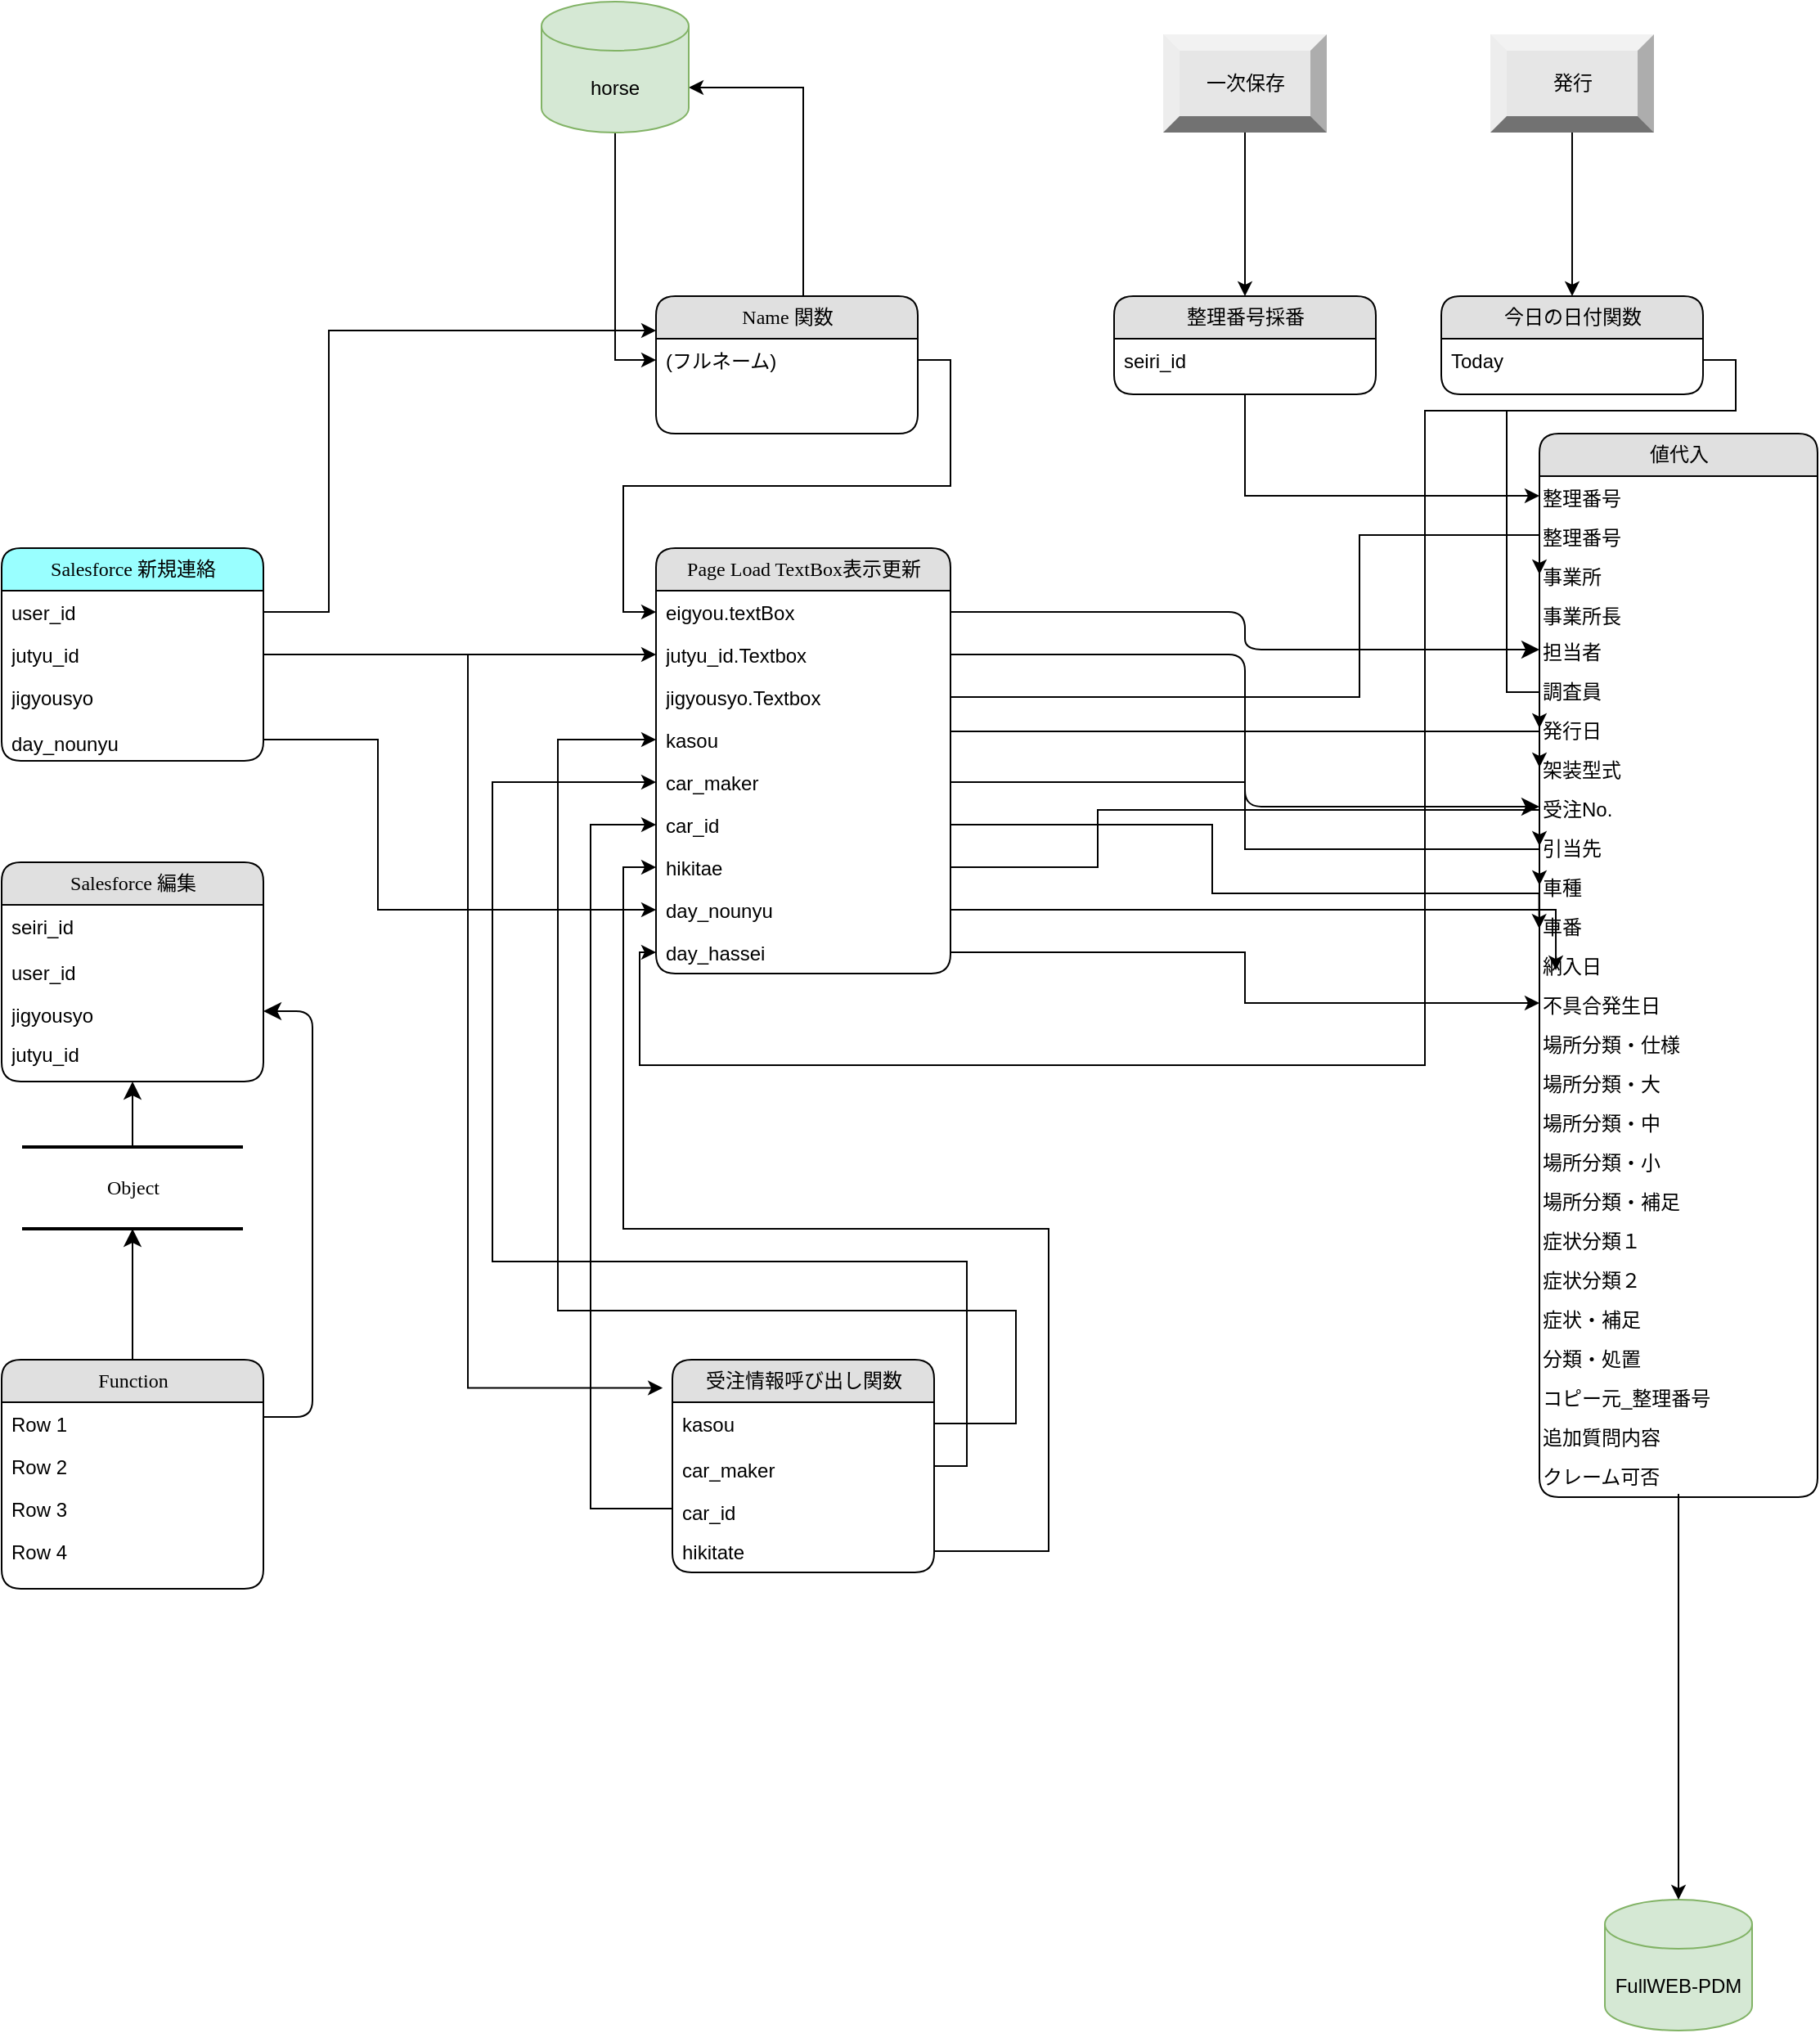 <mxfile version="14.9.6" type="github">
  <diagram name="Page-1" id="5d7acffa-a066-3a61-03fe-96351882024d">
    <mxGraphModel dx="1740" dy="2074" grid="1" gridSize="10" guides="1" tooltips="1" connect="1" arrows="1" fold="1" page="1" pageScale="1" pageWidth="1100" pageHeight="850" background="#ffffff" math="0" shadow="0">
      <root>
        <mxCell id="0" />
        <mxCell id="1" parent="0" />
        <mxCell id="2debaab0fafb2da2-10" value="Object" style="html=1;rounded=0;shadow=0;comic=0;labelBackgroundColor=none;strokeWidth=2;fontFamily=Verdana;fontSize=12;align=center;shape=mxgraph.ios7ui.horLines;" parent="1" vertex="1">
          <mxGeometry x="172.5" y="440" width="135" height="50" as="geometry" />
        </mxCell>
        <mxCell id="21ea969265ad0168-6" value="Salesforce 新規連絡" style="swimlane;html=1;fontStyle=0;childLayout=stackLayout;horizontal=1;startSize=26;horizontalStack=0;resizeParent=1;resizeLast=0;collapsible=1;marginBottom=0;swimlaneFillColor=#ffffff;align=center;rounded=1;shadow=0;comic=0;labelBackgroundColor=none;strokeWidth=1;fontFamily=Verdana;fontSize=12;fillColor=#99FFFF;" parent="1" vertex="1">
          <mxGeometry x="160" y="74" width="160" height="130" as="geometry">
            <mxRectangle x="160" y="74" width="150" height="26" as="alternateBounds" />
          </mxGeometry>
        </mxCell>
        <mxCell id="21ea969265ad0168-8" value="user_id" style="text;html=1;strokeColor=none;fillColor=none;spacingLeft=4;spacingRight=4;whiteSpace=wrap;overflow=hidden;rotatable=0;points=[[0,0.5],[1,0.5]];portConstraint=eastwest;" parent="21ea969265ad0168-6" vertex="1">
          <mxGeometry y="26" width="160" height="26" as="geometry" />
        </mxCell>
        <mxCell id="PpEa1YJVBQYr_3x_0rxC-11" value="jutyu_id" style="text;html=1;strokeColor=none;fillColor=none;spacingLeft=4;spacingRight=4;whiteSpace=wrap;overflow=hidden;rotatable=0;points=[[0,0.5],[1,0.5]];portConstraint=eastwest;" vertex="1" parent="21ea969265ad0168-6">
          <mxGeometry y="52" width="160" height="26" as="geometry" />
        </mxCell>
        <mxCell id="21ea969265ad0168-9" value="jigyousyo" style="text;html=1;strokeColor=none;fillColor=none;spacingLeft=4;spacingRight=4;whiteSpace=wrap;overflow=hidden;rotatable=0;points=[[0,0.5],[1,0.5]];portConstraint=eastwest;" parent="21ea969265ad0168-6" vertex="1">
          <mxGeometry y="78" width="160" height="26" as="geometry" />
        </mxCell>
        <mxCell id="PpEa1YJVBQYr_3x_0rxC-93" value="&lt;table style=&quot;border-collapse: collapse ; width: 124pt&quot; width=&quot;165&quot; cellspacing=&quot;0&quot; cellpadding=&quot;0&quot; border=&quot;0&quot;&gt;&lt;tbody&gt;&lt;tr style=&quot;height: 13.5pt&quot;&gt;&lt;td class=&quot;xl65&quot; style=&quot;height: 13.5pt ; width: 124pt&quot; width=&quot;165&quot; height=&quot;18&quot;&gt;day_nounyu&lt;/td&gt; &lt;/tr&gt;&lt;/tbody&gt;&lt;/table&gt;&lt;br&gt;&lt;br&gt;&lt;br&gt;&lt;br&gt;" style="text;html=1;strokeColor=none;fillColor=none;spacingLeft=4;spacingRight=4;whiteSpace=wrap;overflow=hidden;rotatable=0;points=[[0,0.5],[1,0.5]];portConstraint=eastwest;" vertex="1" parent="21ea969265ad0168-6">
          <mxGeometry y="104" width="160" height="26" as="geometry" />
        </mxCell>
        <mxCell id="21ea969265ad0168-10" value="Page Load TextBox表示更新" style="swimlane;html=1;fontStyle=0;childLayout=stackLayout;horizontal=1;startSize=26;fillColor=#e0e0e0;horizontalStack=0;resizeParent=1;resizeLast=0;collapsible=1;marginBottom=0;swimlaneFillColor=#ffffff;align=center;rounded=1;shadow=0;comic=0;labelBackgroundColor=none;strokeWidth=1;fontFamily=Verdana;fontSize=12" parent="1" vertex="1">
          <mxGeometry x="560" y="74" width="180" height="260" as="geometry" />
        </mxCell>
        <mxCell id="21ea969265ad0168-11" value="eigyou.textBox" style="text;html=1;strokeColor=none;fillColor=none;spacingLeft=4;spacingRight=4;whiteSpace=wrap;overflow=hidden;rotatable=0;points=[[0,0.5],[1,0.5]];portConstraint=eastwest;" parent="21ea969265ad0168-10" vertex="1">
          <mxGeometry y="26" width="180" height="26" as="geometry" />
        </mxCell>
        <mxCell id="21ea969265ad0168-12" value="jutyu_id.Textbox" style="text;html=1;strokeColor=none;fillColor=none;spacingLeft=4;spacingRight=4;whiteSpace=wrap;overflow=hidden;rotatable=0;points=[[0,0.5],[1,0.5]];portConstraint=eastwest;" parent="21ea969265ad0168-10" vertex="1">
          <mxGeometry y="52" width="180" height="26" as="geometry" />
        </mxCell>
        <mxCell id="21ea969265ad0168-52" value="jigyousyo.Textbox" style="text;html=1;strokeColor=none;fillColor=none;spacingLeft=4;spacingRight=4;whiteSpace=wrap;overflow=hidden;rotatable=0;points=[[0,0.5],[1,0.5]];portConstraint=eastwest;" parent="21ea969265ad0168-10" vertex="1">
          <mxGeometry y="78" width="180" height="26" as="geometry" />
        </mxCell>
        <mxCell id="PpEa1YJVBQYr_3x_0rxC-25" value="kasou" style="text;html=1;strokeColor=none;fillColor=none;spacingLeft=4;spacingRight=4;whiteSpace=wrap;overflow=hidden;rotatable=0;points=[[0,0.5],[1,0.5]];portConstraint=eastwest;" vertex="1" parent="21ea969265ad0168-10">
          <mxGeometry y="104" width="180" height="26" as="geometry" />
        </mxCell>
        <mxCell id="PpEa1YJVBQYr_3x_0rxC-26" value="car_maker" style="text;html=1;strokeColor=none;fillColor=none;spacingLeft=4;spacingRight=4;whiteSpace=wrap;overflow=hidden;rotatable=0;points=[[0,0.5],[1,0.5]];portConstraint=eastwest;" vertex="1" parent="21ea969265ad0168-10">
          <mxGeometry y="130" width="180" height="26" as="geometry" />
        </mxCell>
        <mxCell id="PpEa1YJVBQYr_3x_0rxC-74" value="car_id" style="text;html=1;strokeColor=none;fillColor=none;spacingLeft=4;spacingRight=4;whiteSpace=wrap;overflow=hidden;rotatable=0;points=[[0,0.5],[1,0.5]];portConstraint=eastwest;" vertex="1" parent="21ea969265ad0168-10">
          <mxGeometry y="156" width="180" height="26" as="geometry" />
        </mxCell>
        <mxCell id="PpEa1YJVBQYr_3x_0rxC-89" value="hikitae" style="text;html=1;strokeColor=none;fillColor=none;spacingLeft=4;spacingRight=4;whiteSpace=wrap;overflow=hidden;rotatable=0;points=[[0,0.5],[1,0.5]];portConstraint=eastwest;" vertex="1" parent="21ea969265ad0168-10">
          <mxGeometry y="182" width="180" height="26" as="geometry" />
        </mxCell>
        <mxCell id="PpEa1YJVBQYr_3x_0rxC-94" value="day_nounyu" style="text;html=1;strokeColor=none;fillColor=none;spacingLeft=4;spacingRight=4;whiteSpace=wrap;overflow=hidden;rotatable=0;points=[[0,0.5],[1,0.5]];portConstraint=eastwest;" vertex="1" parent="21ea969265ad0168-10">
          <mxGeometry y="208" width="180" height="26" as="geometry" />
        </mxCell>
        <mxCell id="PpEa1YJVBQYr_3x_0rxC-101" value="day_hassei" style="text;html=1;strokeColor=none;fillColor=none;spacingLeft=4;spacingRight=4;whiteSpace=wrap;overflow=hidden;rotatable=0;points=[[0,0.5],[1,0.5]];portConstraint=eastwest;" vertex="1" parent="21ea969265ad0168-10">
          <mxGeometry y="234" width="180" height="26" as="geometry" />
        </mxCell>
        <mxCell id="21ea969265ad0168-14" value="Salesforce 編集" style="swimlane;html=1;fontStyle=0;childLayout=stackLayout;horizontal=1;startSize=26;fillColor=#e0e0e0;horizontalStack=0;resizeParent=1;resizeLast=0;collapsible=1;marginBottom=0;swimlaneFillColor=#ffffff;align=center;rounded=1;shadow=0;comic=0;labelBackgroundColor=none;strokeWidth=1;fontFamily=Verdana;fontSize=12" parent="1" vertex="1">
          <mxGeometry x="160" y="266" width="160" height="134" as="geometry" />
        </mxCell>
        <mxCell id="21ea969265ad0168-15" value="seiri_id" style="text;html=1;strokeColor=none;fillColor=none;spacingLeft=4;spacingRight=4;whiteSpace=wrap;overflow=hidden;rotatable=0;points=[[0,0.5],[1,0.5]];portConstraint=eastwest;" parent="21ea969265ad0168-14" vertex="1">
          <mxGeometry y="26" width="160" height="26" as="geometry" />
        </mxCell>
        <mxCell id="21ea969265ad0168-18" value="Function" style="swimlane;html=1;fontStyle=0;childLayout=stackLayout;horizontal=1;startSize=26;fillColor=#e0e0e0;horizontalStack=0;resizeParent=1;resizeLast=0;collapsible=1;marginBottom=0;swimlaneFillColor=#ffffff;align=center;rounded=1;shadow=0;comic=0;labelBackgroundColor=none;strokeWidth=1;fontFamily=Verdana;fontSize=12" parent="1" vertex="1">
          <mxGeometry x="160" y="570" width="160" height="140" as="geometry" />
        </mxCell>
        <mxCell id="21ea969265ad0168-19" value="Row 1" style="text;html=1;strokeColor=none;fillColor=none;spacingLeft=4;spacingRight=4;whiteSpace=wrap;overflow=hidden;rotatable=0;points=[[0,0.5],[1,0.5]];portConstraint=eastwest;" parent="21ea969265ad0168-18" vertex="1">
          <mxGeometry y="26" width="160" height="26" as="geometry" />
        </mxCell>
        <mxCell id="21ea969265ad0168-20" value="Row 2" style="text;html=1;strokeColor=none;fillColor=none;spacingLeft=4;spacingRight=4;whiteSpace=wrap;overflow=hidden;rotatable=0;points=[[0,0.5],[1,0.5]];portConstraint=eastwest;" parent="21ea969265ad0168-18" vertex="1">
          <mxGeometry y="52" width="160" height="26" as="geometry" />
        </mxCell>
        <mxCell id="21ea969265ad0168-51" value="Row 3" style="text;html=1;strokeColor=none;fillColor=none;spacingLeft=4;spacingRight=4;whiteSpace=wrap;overflow=hidden;rotatable=0;points=[[0,0.5],[1,0.5]];portConstraint=eastwest;" parent="21ea969265ad0168-18" vertex="1">
          <mxGeometry y="78" width="160" height="26" as="geometry" />
        </mxCell>
        <mxCell id="21ea969265ad0168-21" value="Row 4" style="text;html=1;strokeColor=none;fillColor=none;spacingLeft=4;spacingRight=4;whiteSpace=wrap;overflow=hidden;rotatable=0;points=[[0,0.5],[1,0.5]];portConstraint=eastwest;" parent="21ea969265ad0168-18" vertex="1">
          <mxGeometry y="104" width="160" height="26" as="geometry" />
        </mxCell>
        <mxCell id="PpEa1YJVBQYr_3x_0rxC-21" style="edgeStyle=orthogonalEdgeStyle;rounded=0;orthogonalLoop=1;jettySize=auto;html=1;entryX=1;entryY=0;entryDx=0;entryDy=52.5;entryPerimeter=0;" edge="1" parent="1" source="21ea969265ad0168-22" target="PpEa1YJVBQYr_3x_0rxC-17">
          <mxGeometry relative="1" as="geometry">
            <Array as="points">
              <mxPoint x="650" y="-207" />
            </Array>
          </mxGeometry>
        </mxCell>
        <mxCell id="21ea969265ad0168-22" value="Name 関数" style="swimlane;html=1;fontStyle=0;childLayout=stackLayout;horizontal=1;startSize=26;fillColor=#e0e0e0;horizontalStack=0;resizeParent=1;resizeLast=0;collapsible=1;marginBottom=0;swimlaneFillColor=#ffffff;align=center;rounded=1;shadow=0;comic=0;labelBackgroundColor=none;strokeWidth=1;fontFamily=Verdana;fontSize=12" parent="1" vertex="1">
          <mxGeometry x="560" y="-80" width="160" height="84" as="geometry" />
        </mxCell>
        <mxCell id="21ea969265ad0168-23" value="(フルネーム)" style="text;html=1;strokeColor=none;fillColor=none;spacingLeft=4;spacingRight=4;whiteSpace=wrap;overflow=hidden;rotatable=0;points=[[0,0.5],[1,0.5]];portConstraint=eastwest;" parent="21ea969265ad0168-22" vertex="1">
          <mxGeometry y="26" width="160" height="26" as="geometry" />
        </mxCell>
        <mxCell id="21ea969265ad0168-31" style="edgeStyle=none;html=1;labelBackgroundColor=none;startFill=0;startSize=8;endFill=1;endSize=8;fontFamily=Verdana;fontSize=12;" parent="1" source="21ea969265ad0168-18" target="2debaab0fafb2da2-10" edge="1">
          <mxGeometry relative="1" as="geometry" />
        </mxCell>
        <mxCell id="21ea969265ad0168-32" style="edgeStyle=none;html=1;labelBackgroundColor=none;startFill=0;startSize=8;endFill=1;endSize=8;fontFamily=Verdana;fontSize=12;" parent="1" source="2debaab0fafb2da2-10" target="21ea969265ad0168-14" edge="1">
          <mxGeometry relative="1" as="geometry" />
        </mxCell>
        <mxCell id="21ea969265ad0168-33" style="edgeStyle=orthogonalEdgeStyle;html=1;labelBackgroundColor=none;startFill=0;startSize=8;endFill=1;endSize=8;fontFamily=Verdana;fontSize=12;exitX=1;exitY=0.25;entryX=1;entryY=0.5;" parent="1" source="21ea969265ad0168-18" edge="1">
          <mxGeometry relative="1" as="geometry">
            <Array as="points">
              <mxPoint x="350" y="605" />
              <mxPoint x="350" y="357" />
            </Array>
            <mxPoint x="320" y="357" as="targetPoint" />
          </mxGeometry>
        </mxCell>
        <mxCell id="21ea969265ad0168-47" style="edgeStyle=orthogonalEdgeStyle;html=1;exitX=1;exitY=0.5;labelBackgroundColor=none;startFill=0;startSize=8;endFill=1;endSize=8;fontFamily=Verdana;fontSize=12;entryX=0;entryY=0.5;entryDx=0;entryDy=0;" parent="1" source="21ea969265ad0168-11" edge="1" target="PpEa1YJVBQYr_3x_0rxC-38">
          <mxGeometry relative="1" as="geometry">
            <mxPoint x="880" y="110" as="targetPoint" />
          </mxGeometry>
        </mxCell>
        <mxCell id="21ea969265ad0168-48" style="edgeStyle=orthogonalEdgeStyle;html=1;exitX=1;exitY=0.5;labelBackgroundColor=none;startFill=0;startSize=8;endFill=1;endSize=8;fontFamily=Verdana;fontSize=12;entryX=0;entryY=0.5;entryDx=0;entryDy=0;" parent="1" source="21ea969265ad0168-12" edge="1" target="PpEa1YJVBQYr_3x_0rxC-42">
          <mxGeometry relative="1" as="geometry">
            <mxPoint x="880" y="139" as="targetPoint" />
          </mxGeometry>
        </mxCell>
        <mxCell id="PpEa1YJVBQYr_3x_0rxC-3" style="edgeStyle=orthogonalEdgeStyle;rounded=0;orthogonalLoop=1;jettySize=auto;html=1;entryX=0;entryY=0.25;entryDx=0;entryDy=0;" edge="1" parent="1" target="21ea969265ad0168-22">
          <mxGeometry relative="1" as="geometry">
            <mxPoint x="320" y="113" as="sourcePoint" />
            <Array as="points">
              <mxPoint x="360" y="113" />
              <mxPoint x="360" y="-59" />
            </Array>
          </mxGeometry>
        </mxCell>
        <mxCell id="PpEa1YJVBQYr_3x_0rxC-6" value="user_id" style="text;html=1;strokeColor=none;fillColor=none;spacingLeft=4;spacingRight=4;whiteSpace=wrap;overflow=hidden;rotatable=0;points=[[0,0.5],[1,0.5]];portConstraint=eastwest;" vertex="1" parent="1">
          <mxGeometry x="160" y="320" width="160" height="26" as="geometry" />
        </mxCell>
        <mxCell id="PpEa1YJVBQYr_3x_0rxC-7" value="jigyousyo" style="text;html=1;strokeColor=none;fillColor=none;spacingLeft=4;spacingRight=4;whiteSpace=wrap;overflow=hidden;rotatable=0;points=[[0,0.5],[1,0.5]];portConstraint=eastwest;" vertex="1" parent="1">
          <mxGeometry x="160" y="346" width="160" height="26" as="geometry" />
        </mxCell>
        <mxCell id="PpEa1YJVBQYr_3x_0rxC-8" value="jutyu_id" style="text;html=1;strokeColor=none;fillColor=none;spacingLeft=4;spacingRight=4;whiteSpace=wrap;overflow=hidden;rotatable=0;points=[[0,0.5],[1,0.5]];portConstraint=eastwest;" vertex="1" parent="1">
          <mxGeometry x="160" y="370" width="160" height="26" as="geometry" />
        </mxCell>
        <mxCell id="PpEa1YJVBQYr_3x_0rxC-9" style="edgeStyle=orthogonalEdgeStyle;rounded=0;orthogonalLoop=1;jettySize=auto;html=1;entryX=0;entryY=0.5;entryDx=0;entryDy=0;" edge="1" parent="1" source="21ea969265ad0168-23" target="21ea969265ad0168-11">
          <mxGeometry relative="1" as="geometry" />
        </mxCell>
        <mxCell id="PpEa1YJVBQYr_3x_0rxC-12" style="edgeStyle=orthogonalEdgeStyle;rounded=0;orthogonalLoop=1;jettySize=auto;html=1;" edge="1" parent="1" source="PpEa1YJVBQYr_3x_0rxC-11">
          <mxGeometry relative="1" as="geometry">
            <mxPoint x="560" y="139" as="targetPoint" />
          </mxGeometry>
        </mxCell>
        <mxCell id="PpEa1YJVBQYr_3x_0rxC-14" value="値代入" style="swimlane;html=1;fontStyle=0;childLayout=stackLayout;horizontal=1;startSize=26;fillColor=#e0e0e0;horizontalStack=0;resizeParent=1;resizeLast=0;collapsible=1;marginBottom=0;swimlaneFillColor=#ffffff;align=center;rounded=1;shadow=0;comic=0;labelBackgroundColor=none;strokeWidth=1;fontFamily=Verdana;fontSize=12" vertex="1" parent="1">
          <mxGeometry x="1100" y="4" width="170" height="650" as="geometry" />
        </mxCell>
        <mxCell id="PpEa1YJVBQYr_3x_0rxC-33" value="整理番号" style="text;whiteSpace=wrap;html=1;" vertex="1" parent="PpEa1YJVBQYr_3x_0rxC-14">
          <mxGeometry y="26" width="170" height="24" as="geometry" />
        </mxCell>
        <mxCell id="PpEa1YJVBQYr_3x_0rxC-106" value="整理番号" style="text;whiteSpace=wrap;html=1;" vertex="1" parent="PpEa1YJVBQYr_3x_0rxC-14">
          <mxGeometry y="50" width="170" height="24" as="geometry" />
        </mxCell>
        <mxCell id="PpEa1YJVBQYr_3x_0rxC-36" value="事業所" style="text;whiteSpace=wrap;html=1;" vertex="1" parent="PpEa1YJVBQYr_3x_0rxC-14">
          <mxGeometry y="74" width="170" height="24" as="geometry" />
        </mxCell>
        <mxCell id="PpEa1YJVBQYr_3x_0rxC-37" value="事業所長" style="text;whiteSpace=wrap;html=1;" vertex="1" parent="PpEa1YJVBQYr_3x_0rxC-14">
          <mxGeometry y="98" width="170" height="22" as="geometry" />
        </mxCell>
        <mxCell id="PpEa1YJVBQYr_3x_0rxC-38" value="担当者" style="text;whiteSpace=wrap;html=1;" vertex="1" parent="PpEa1YJVBQYr_3x_0rxC-14">
          <mxGeometry y="120" width="170" height="24" as="geometry" />
        </mxCell>
        <mxCell id="PpEa1YJVBQYr_3x_0rxC-39" value="調査員" style="text;whiteSpace=wrap;html=1;" vertex="1" parent="PpEa1YJVBQYr_3x_0rxC-14">
          <mxGeometry y="144" width="170" height="24" as="geometry" />
        </mxCell>
        <mxCell id="PpEa1YJVBQYr_3x_0rxC-40" value="発行日" style="text;whiteSpace=wrap;html=1;" vertex="1" parent="PpEa1YJVBQYr_3x_0rxC-14">
          <mxGeometry y="168" width="170" height="24" as="geometry" />
        </mxCell>
        <mxCell id="PpEa1YJVBQYr_3x_0rxC-41" value="架装型式" style="text;whiteSpace=wrap;html=1;" vertex="1" parent="PpEa1YJVBQYr_3x_0rxC-14">
          <mxGeometry y="192" width="170" height="24" as="geometry" />
        </mxCell>
        <mxCell id="PpEa1YJVBQYr_3x_0rxC-42" value="受注No." style="text;whiteSpace=wrap;html=1;" vertex="1" parent="PpEa1YJVBQYr_3x_0rxC-14">
          <mxGeometry y="216" width="170" height="24" as="geometry" />
        </mxCell>
        <mxCell id="PpEa1YJVBQYr_3x_0rxC-43" value="引当先" style="text;whiteSpace=wrap;html=1;" vertex="1" parent="PpEa1YJVBQYr_3x_0rxC-14">
          <mxGeometry y="240" width="170" height="24" as="geometry" />
        </mxCell>
        <mxCell id="PpEa1YJVBQYr_3x_0rxC-44" value="車種" style="text;whiteSpace=wrap;html=1;" vertex="1" parent="PpEa1YJVBQYr_3x_0rxC-14">
          <mxGeometry y="264" width="170" height="24" as="geometry" />
        </mxCell>
        <mxCell id="PpEa1YJVBQYr_3x_0rxC-45" value="車番" style="text;whiteSpace=wrap;html=1;" vertex="1" parent="PpEa1YJVBQYr_3x_0rxC-14">
          <mxGeometry y="288" width="170" height="24" as="geometry" />
        </mxCell>
        <mxCell id="PpEa1YJVBQYr_3x_0rxC-46" value="納入日" style="text;whiteSpace=wrap;html=1;" vertex="1" parent="PpEa1YJVBQYr_3x_0rxC-14">
          <mxGeometry y="312" width="170" height="24" as="geometry" />
        </mxCell>
        <mxCell id="PpEa1YJVBQYr_3x_0rxC-47" value="不具合発生日" style="text;whiteSpace=wrap;html=1;" vertex="1" parent="PpEa1YJVBQYr_3x_0rxC-14">
          <mxGeometry y="336" width="170" height="24" as="geometry" />
        </mxCell>
        <mxCell id="PpEa1YJVBQYr_3x_0rxC-48" value="場所分類・仕様" style="text;whiteSpace=wrap;html=1;" vertex="1" parent="PpEa1YJVBQYr_3x_0rxC-14">
          <mxGeometry y="360" width="170" height="24" as="geometry" />
        </mxCell>
        <mxCell id="PpEa1YJVBQYr_3x_0rxC-49" value="場所分類・大" style="text;whiteSpace=wrap;html=1;" vertex="1" parent="PpEa1YJVBQYr_3x_0rxC-14">
          <mxGeometry y="384" width="170" height="24" as="geometry" />
        </mxCell>
        <mxCell id="PpEa1YJVBQYr_3x_0rxC-50" value="場所分類・中" style="text;whiteSpace=wrap;html=1;" vertex="1" parent="PpEa1YJVBQYr_3x_0rxC-14">
          <mxGeometry y="408" width="170" height="24" as="geometry" />
        </mxCell>
        <mxCell id="PpEa1YJVBQYr_3x_0rxC-51" value="場所分類・小" style="text;whiteSpace=wrap;html=1;" vertex="1" parent="PpEa1YJVBQYr_3x_0rxC-14">
          <mxGeometry y="432" width="170" height="24" as="geometry" />
        </mxCell>
        <mxCell id="PpEa1YJVBQYr_3x_0rxC-52" value="場所分類・補足" style="text;whiteSpace=wrap;html=1;" vertex="1" parent="PpEa1YJVBQYr_3x_0rxC-14">
          <mxGeometry y="456" width="170" height="24" as="geometry" />
        </mxCell>
        <mxCell id="PpEa1YJVBQYr_3x_0rxC-53" value="症状分類１" style="text;whiteSpace=wrap;html=1;" vertex="1" parent="PpEa1YJVBQYr_3x_0rxC-14">
          <mxGeometry y="480" width="170" height="24" as="geometry" />
        </mxCell>
        <mxCell id="PpEa1YJVBQYr_3x_0rxC-54" value="症状分類２" style="text;whiteSpace=wrap;html=1;" vertex="1" parent="PpEa1YJVBQYr_3x_0rxC-14">
          <mxGeometry y="504" width="170" height="24" as="geometry" />
        </mxCell>
        <mxCell id="PpEa1YJVBQYr_3x_0rxC-55" value="症状・補足" style="text;whiteSpace=wrap;html=1;" vertex="1" parent="PpEa1YJVBQYr_3x_0rxC-14">
          <mxGeometry y="528" width="170" height="24" as="geometry" />
        </mxCell>
        <mxCell id="PpEa1YJVBQYr_3x_0rxC-56" value="分類・処置" style="text;whiteSpace=wrap;html=1;" vertex="1" parent="PpEa1YJVBQYr_3x_0rxC-14">
          <mxGeometry y="552" width="170" height="24" as="geometry" />
        </mxCell>
        <mxCell id="PpEa1YJVBQYr_3x_0rxC-57" value="コピー元_整理番号" style="text;whiteSpace=wrap;html=1;" vertex="1" parent="PpEa1YJVBQYr_3x_0rxC-14">
          <mxGeometry y="576" width="170" height="24" as="geometry" />
        </mxCell>
        <mxCell id="PpEa1YJVBQYr_3x_0rxC-58" value="追加質問内容" style="text;whiteSpace=wrap;html=1;" vertex="1" parent="PpEa1YJVBQYr_3x_0rxC-14">
          <mxGeometry y="600" width="170" height="24" as="geometry" />
        </mxCell>
        <mxCell id="PpEa1YJVBQYr_3x_0rxC-59" value="クレーム可否" style="text;whiteSpace=wrap;html=1;" vertex="1" parent="PpEa1YJVBQYr_3x_0rxC-14">
          <mxGeometry y="624" width="170" height="24" as="geometry" />
        </mxCell>
        <mxCell id="PpEa1YJVBQYr_3x_0rxC-16" value="FullWEB-PDM" style="shape=cylinder3;whiteSpace=wrap;html=1;boundedLbl=1;backgroundOutline=1;size=15;fillColor=#d5e8d4;strokeColor=#82b366;" vertex="1" parent="1">
          <mxGeometry x="1140" y="900" width="90" height="80" as="geometry" />
        </mxCell>
        <mxCell id="PpEa1YJVBQYr_3x_0rxC-22" style="edgeStyle=orthogonalEdgeStyle;rounded=0;orthogonalLoop=1;jettySize=auto;html=1;entryX=0;entryY=0.5;entryDx=0;entryDy=0;" edge="1" parent="1" source="PpEa1YJVBQYr_3x_0rxC-17" target="21ea969265ad0168-23">
          <mxGeometry relative="1" as="geometry" />
        </mxCell>
        <mxCell id="PpEa1YJVBQYr_3x_0rxC-17" value="horse" style="shape=cylinder3;whiteSpace=wrap;html=1;boundedLbl=1;backgroundOutline=1;size=15;fillColor=#d5e8d4;strokeColor=#82b366;" vertex="1" parent="1">
          <mxGeometry x="490" y="-260" width="90" height="80" as="geometry" />
        </mxCell>
        <mxCell id="PpEa1YJVBQYr_3x_0rxC-70" style="edgeStyle=orthogonalEdgeStyle;rounded=0;orthogonalLoop=1;jettySize=auto;html=1;entryX=0.5;entryY=0;entryDx=0;entryDy=0;" edge="1" parent="1" source="PpEa1YJVBQYr_3x_0rxC-24" target="PpEa1YJVBQYr_3x_0rxC-63">
          <mxGeometry relative="1" as="geometry" />
        </mxCell>
        <mxCell id="PpEa1YJVBQYr_3x_0rxC-24" value="一次保存" style="labelPosition=center;verticalLabelPosition=middle;align=center;html=1;shape=mxgraph.basic.shaded_button;dx=10;fillColor=#E6E6E6;strokeColor=none;" vertex="1" parent="1">
          <mxGeometry x="870" y="-240" width="100" height="60" as="geometry" />
        </mxCell>
        <mxCell id="PpEa1YJVBQYr_3x_0rxC-28" value="受注情報呼び出し関数" style="swimlane;html=1;fontStyle=0;childLayout=stackLayout;horizontal=1;startSize=26;fillColor=#e0e0e0;horizontalStack=0;resizeParent=1;resizeLast=0;collapsible=1;marginBottom=0;swimlaneFillColor=#ffffff;align=center;rounded=1;shadow=0;comic=0;labelBackgroundColor=none;strokeWidth=1;fontFamily=Verdana;fontSize=12" vertex="1" parent="1">
          <mxGeometry x="570" y="570" width="160" height="130" as="geometry" />
        </mxCell>
        <mxCell id="PpEa1YJVBQYr_3x_0rxC-29" value="kasou" style="text;html=1;strokeColor=none;fillColor=none;spacingLeft=4;spacingRight=4;whiteSpace=wrap;overflow=hidden;rotatable=0;points=[[0,0.5],[1,0.5]];portConstraint=eastwest;" vertex="1" parent="PpEa1YJVBQYr_3x_0rxC-28">
          <mxGeometry y="26" width="160" height="26" as="geometry" />
        </mxCell>
        <mxCell id="PpEa1YJVBQYr_3x_0rxC-65" value="&lt;table width=&quot;165&quot; cellspacing=&quot;0&quot; cellpadding=&quot;0&quot; border=&quot;0&quot;&gt;&lt;tbody&gt;&lt;tr&gt;&lt;td class=&quot;xl65&quot; style=&quot;height: 13.5pt ; width: 124pt&quot; width=&quot;165&quot; height=&quot;18&quot;&gt;car_maker&lt;/td&gt;&lt;/tr&gt;&lt;/tbody&gt;&lt;/table&gt;" style="text;html=1;strokeColor=none;fillColor=none;spacingLeft=4;spacingRight=4;whiteSpace=wrap;overflow=hidden;rotatable=0;points=[[0,0.5],[1,0.5]];portConstraint=eastwest;" vertex="1" parent="PpEa1YJVBQYr_3x_0rxC-28">
          <mxGeometry y="52" width="160" height="26" as="geometry" />
        </mxCell>
        <mxCell id="PpEa1YJVBQYr_3x_0rxC-66" value="&lt;table style=&quot;border-collapse: collapse ; width: 124pt&quot; width=&quot;165&quot; cellspacing=&quot;0&quot; cellpadding=&quot;0&quot; border=&quot;0&quot;&gt;&lt;tbody&gt;&lt;tr style=&quot;height: 13.5pt&quot;&gt;&lt;td class=&quot;xl65&quot; style=&quot;height: 13.5pt ; width: 124pt&quot; width=&quot;165&quot; height=&quot;18&quot;&gt;car_id&lt;/td&gt; &lt;/tr&gt;&lt;/tbody&gt;&lt;/table&gt;&lt;br&gt;&lt;br&gt;&lt;br&gt;&lt;br&gt;" style="text;html=1;strokeColor=none;fillColor=none;spacingLeft=4;spacingRight=4;whiteSpace=wrap;overflow=hidden;rotatable=0;points=[[0,0.5],[1,0.5]];portConstraint=eastwest;" vertex="1" parent="PpEa1YJVBQYr_3x_0rxC-28">
          <mxGeometry y="78" width="160" height="26" as="geometry" />
        </mxCell>
        <mxCell id="PpEa1YJVBQYr_3x_0rxC-86" value="hikitate" style="text;html=1;strokeColor=none;fillColor=none;spacingLeft=4;spacingRight=4;whiteSpace=wrap;overflow=hidden;rotatable=0;points=[[0,0.5],[1,0.5]];portConstraint=eastwest;" vertex="1" parent="PpEa1YJVBQYr_3x_0rxC-28">
          <mxGeometry y="104" width="160" height="26" as="geometry" />
        </mxCell>
        <mxCell id="PpEa1YJVBQYr_3x_0rxC-30" style="edgeStyle=orthogonalEdgeStyle;rounded=0;orthogonalLoop=1;jettySize=auto;html=1;entryX=-0.037;entryY=-0.335;entryDx=0;entryDy=0;entryPerimeter=0;" edge="1" parent="1" source="PpEa1YJVBQYr_3x_0rxC-11" target="PpEa1YJVBQYr_3x_0rxC-29">
          <mxGeometry relative="1" as="geometry" />
        </mxCell>
        <mxCell id="PpEa1YJVBQYr_3x_0rxC-60" style="edgeStyle=orthogonalEdgeStyle;rounded=0;orthogonalLoop=1;jettySize=auto;html=1;entryX=0;entryY=0.5;entryDx=0;entryDy=0;" edge="1" parent="1" source="21ea969265ad0168-52" target="PpEa1YJVBQYr_3x_0rxC-36">
          <mxGeometry relative="1" as="geometry">
            <Array as="points">
              <mxPoint x="990" y="165" />
              <mxPoint x="990" y="66" />
            </Array>
          </mxGeometry>
        </mxCell>
        <mxCell id="PpEa1YJVBQYr_3x_0rxC-62" style="edgeStyle=orthogonalEdgeStyle;rounded=0;orthogonalLoop=1;jettySize=auto;html=1;entryX=0.5;entryY=0;entryDx=0;entryDy=0;entryPerimeter=0;" edge="1" parent="1" source="PpEa1YJVBQYr_3x_0rxC-59" target="PpEa1YJVBQYr_3x_0rxC-16">
          <mxGeometry relative="1" as="geometry" />
        </mxCell>
        <mxCell id="PpEa1YJVBQYr_3x_0rxC-71" style="edgeStyle=orthogonalEdgeStyle;rounded=0;orthogonalLoop=1;jettySize=auto;html=1;entryX=0;entryY=0.5;entryDx=0;entryDy=0;" edge="1" parent="1" source="PpEa1YJVBQYr_3x_0rxC-63" target="PpEa1YJVBQYr_3x_0rxC-33">
          <mxGeometry relative="1" as="geometry">
            <Array as="points">
              <mxPoint x="920" y="42" />
            </Array>
          </mxGeometry>
        </mxCell>
        <mxCell id="PpEa1YJVBQYr_3x_0rxC-63" value="整理番号採番" style="swimlane;html=1;fontStyle=0;childLayout=stackLayout;horizontal=1;startSize=26;fillColor=#e0e0e0;horizontalStack=0;resizeParent=1;resizeLast=0;collapsible=1;marginBottom=0;swimlaneFillColor=#ffffff;align=center;rounded=1;shadow=0;comic=0;labelBackgroundColor=none;strokeWidth=1;fontFamily=Verdana;fontSize=12" vertex="1" parent="1">
          <mxGeometry x="840" y="-80" width="160" height="60" as="geometry" />
        </mxCell>
        <mxCell id="PpEa1YJVBQYr_3x_0rxC-64" value="seiri_id" style="text;html=1;strokeColor=none;fillColor=none;spacingLeft=4;spacingRight=4;whiteSpace=wrap;overflow=hidden;rotatable=0;points=[[0,0.5],[1,0.5]];portConstraint=eastwest;" vertex="1" parent="PpEa1YJVBQYr_3x_0rxC-63">
          <mxGeometry y="26" width="160" height="26" as="geometry" />
        </mxCell>
        <mxCell id="PpEa1YJVBQYr_3x_0rxC-67" style="edgeStyle=orthogonalEdgeStyle;rounded=0;orthogonalLoop=1;jettySize=auto;html=1;entryX=0;entryY=0.5;entryDx=0;entryDy=0;exitX=1;exitY=0.5;exitDx=0;exitDy=0;" edge="1" parent="1" source="PpEa1YJVBQYr_3x_0rxC-29" target="PpEa1YJVBQYr_3x_0rxC-25">
          <mxGeometry relative="1" as="geometry">
            <mxPoint x="850" y="399" as="sourcePoint" />
            <Array as="points">
              <mxPoint x="780" y="609" />
              <mxPoint x="780" y="540" />
              <mxPoint x="500" y="540" />
              <mxPoint x="500" y="191" />
            </Array>
          </mxGeometry>
        </mxCell>
        <mxCell id="PpEa1YJVBQYr_3x_0rxC-76" style="edgeStyle=orthogonalEdgeStyle;rounded=0;orthogonalLoop=1;jettySize=auto;html=1;entryX=0;entryY=0.5;entryDx=0;entryDy=0;exitX=1;exitY=0.5;exitDx=0;exitDy=0;" edge="1" parent="1" source="PpEa1YJVBQYr_3x_0rxC-65" target="PpEa1YJVBQYr_3x_0rxC-26">
          <mxGeometry relative="1" as="geometry">
            <Array as="points">
              <mxPoint x="750" y="635" />
              <mxPoint x="750" y="510" />
              <mxPoint x="460" y="510" />
              <mxPoint x="460" y="217" />
            </Array>
          </mxGeometry>
        </mxCell>
        <mxCell id="PpEa1YJVBQYr_3x_0rxC-81" style="edgeStyle=orthogonalEdgeStyle;rounded=0;orthogonalLoop=1;jettySize=auto;html=1;" edge="1" parent="1" source="PpEa1YJVBQYr_3x_0rxC-78" target="PpEa1YJVBQYr_3x_0rxC-79">
          <mxGeometry relative="1" as="geometry" />
        </mxCell>
        <mxCell id="PpEa1YJVBQYr_3x_0rxC-78" value="発行" style="labelPosition=center;verticalLabelPosition=middle;align=center;html=1;shape=mxgraph.basic.shaded_button;dx=10;fillColor=#E6E6E6;strokeColor=none;" vertex="1" parent="1">
          <mxGeometry x="1070" y="-240" width="100" height="60" as="geometry" />
        </mxCell>
        <mxCell id="PpEa1YJVBQYr_3x_0rxC-79" value="今日の日付関数" style="swimlane;html=1;fontStyle=0;childLayout=stackLayout;horizontal=1;startSize=26;fillColor=#e0e0e0;horizontalStack=0;resizeParent=1;resizeLast=0;collapsible=1;marginBottom=0;swimlaneFillColor=#ffffff;align=center;rounded=1;shadow=0;comic=0;labelBackgroundColor=none;strokeWidth=1;fontFamily=Verdana;fontSize=12" vertex="1" parent="1">
          <mxGeometry x="1040" y="-80" width="160" height="60" as="geometry" />
        </mxCell>
        <mxCell id="PpEa1YJVBQYr_3x_0rxC-80" value="Today" style="text;html=1;strokeColor=none;fillColor=none;spacingLeft=4;spacingRight=4;whiteSpace=wrap;overflow=hidden;rotatable=0;points=[[0,0.5],[1,0.5]];portConstraint=eastwest;" vertex="1" parent="PpEa1YJVBQYr_3x_0rxC-79">
          <mxGeometry y="26" width="160" height="26" as="geometry" />
        </mxCell>
        <mxCell id="PpEa1YJVBQYr_3x_0rxC-82" style="edgeStyle=orthogonalEdgeStyle;rounded=0;orthogonalLoop=1;jettySize=auto;html=1;entryX=0;entryY=0.5;entryDx=0;entryDy=0;" edge="1" parent="1" source="PpEa1YJVBQYr_3x_0rxC-80" target="PpEa1YJVBQYr_3x_0rxC-40">
          <mxGeometry relative="1" as="geometry">
            <Array as="points">
              <mxPoint x="1220" y="-41" />
              <mxPoint x="1220" y="-10" />
              <mxPoint x="1080" y="-10" />
              <mxPoint x="1080" y="162" />
            </Array>
          </mxGeometry>
        </mxCell>
        <mxCell id="PpEa1YJVBQYr_3x_0rxC-83" style="edgeStyle=orthogonalEdgeStyle;rounded=0;orthogonalLoop=1;jettySize=auto;html=1;entryX=0;entryY=0.5;entryDx=0;entryDy=0;" edge="1" parent="1" source="PpEa1YJVBQYr_3x_0rxC-25" target="PpEa1YJVBQYr_3x_0rxC-41">
          <mxGeometry relative="1" as="geometry">
            <Array as="points">
              <mxPoint x="840" y="186" />
              <mxPoint x="840" y="186" />
            </Array>
          </mxGeometry>
        </mxCell>
        <mxCell id="PpEa1YJVBQYr_3x_0rxC-84" style="edgeStyle=orthogonalEdgeStyle;rounded=0;orthogonalLoop=1;jettySize=auto;html=1;entryX=0;entryY=0.5;entryDx=0;entryDy=0;" edge="1" parent="1" source="PpEa1YJVBQYr_3x_0rxC-26" target="PpEa1YJVBQYr_3x_0rxC-44">
          <mxGeometry relative="1" as="geometry">
            <Array as="points">
              <mxPoint x="920" y="217" />
              <mxPoint x="920" y="258" />
            </Array>
          </mxGeometry>
        </mxCell>
        <mxCell id="PpEa1YJVBQYr_3x_0rxC-87" style="edgeStyle=orthogonalEdgeStyle;rounded=0;orthogonalLoop=1;jettySize=auto;html=1;entryX=0;entryY=0.5;entryDx=0;entryDy=0;" edge="1" parent="1" source="PpEa1YJVBQYr_3x_0rxC-66" target="PpEa1YJVBQYr_3x_0rxC-74">
          <mxGeometry relative="1" as="geometry">
            <Array as="points">
              <mxPoint x="520" y="661" />
              <mxPoint x="520" y="243" />
            </Array>
          </mxGeometry>
        </mxCell>
        <mxCell id="PpEa1YJVBQYr_3x_0rxC-90" style="edgeStyle=orthogonalEdgeStyle;rounded=0;orthogonalLoop=1;jettySize=auto;html=1;entryX=0;entryY=0.5;entryDx=0;entryDy=0;" edge="1" parent="1" source="PpEa1YJVBQYr_3x_0rxC-86" target="PpEa1YJVBQYr_3x_0rxC-89">
          <mxGeometry relative="1" as="geometry">
            <Array as="points">
              <mxPoint x="800" y="687" />
              <mxPoint x="800" y="490" />
              <mxPoint x="540" y="490" />
              <mxPoint x="540" y="269" />
            </Array>
          </mxGeometry>
        </mxCell>
        <mxCell id="PpEa1YJVBQYr_3x_0rxC-92" style="edgeStyle=orthogonalEdgeStyle;rounded=0;orthogonalLoop=1;jettySize=auto;html=1;entryX=-0.001;entryY=-0.393;entryDx=0;entryDy=0;entryPerimeter=0;" edge="1" parent="1" source="PpEa1YJVBQYr_3x_0rxC-74" target="PpEa1YJVBQYr_3x_0rxC-46">
          <mxGeometry relative="1" as="geometry">
            <Array as="points">
              <mxPoint x="900" y="243" />
              <mxPoint x="900" y="285" />
            </Array>
          </mxGeometry>
        </mxCell>
        <mxCell id="PpEa1YJVBQYr_3x_0rxC-95" style="edgeStyle=orthogonalEdgeStyle;rounded=0;orthogonalLoop=1;jettySize=auto;html=1;entryX=0;entryY=0.5;entryDx=0;entryDy=0;" edge="1" parent="1" source="PpEa1YJVBQYr_3x_0rxC-93" target="PpEa1YJVBQYr_3x_0rxC-94">
          <mxGeometry relative="1" as="geometry">
            <Array as="points">
              <mxPoint x="390" y="191" />
              <mxPoint x="390" y="295" />
            </Array>
          </mxGeometry>
        </mxCell>
        <mxCell id="PpEa1YJVBQYr_3x_0rxC-102" style="edgeStyle=orthogonalEdgeStyle;rounded=0;orthogonalLoop=1;jettySize=auto;html=1;entryX=0;entryY=0.5;entryDx=0;entryDy=0;" edge="1" parent="1" source="PpEa1YJVBQYr_3x_0rxC-101" target="PpEa1YJVBQYr_3x_0rxC-47">
          <mxGeometry relative="1" as="geometry" />
        </mxCell>
        <mxCell id="PpEa1YJVBQYr_3x_0rxC-103" style="edgeStyle=orthogonalEdgeStyle;rounded=0;orthogonalLoop=1;jettySize=auto;html=1;entryX=0;entryY=0.5;entryDx=0;entryDy=0;" edge="1" parent="1" target="PpEa1YJVBQYr_3x_0rxC-101">
          <mxGeometry relative="1" as="geometry">
            <mxPoint x="1210" y="-41" as="sourcePoint" />
            <Array as="points">
              <mxPoint x="1220" y="-41" />
              <mxPoint x="1220" y="-10" />
              <mxPoint x="1030" y="-10" />
              <mxPoint x="1030" y="390" />
              <mxPoint x="550" y="390" />
              <mxPoint x="550" y="321" />
            </Array>
          </mxGeometry>
        </mxCell>
        <mxCell id="PpEa1YJVBQYr_3x_0rxC-104" style="edgeStyle=orthogonalEdgeStyle;rounded=0;orthogonalLoop=1;jettySize=auto;html=1;entryX=0;entryY=0.5;entryDx=0;entryDy=0;" edge="1" parent="1" source="PpEa1YJVBQYr_3x_0rxC-89" target="PpEa1YJVBQYr_3x_0rxC-43">
          <mxGeometry relative="1" as="geometry">
            <Array as="points">
              <mxPoint x="830" y="269" />
              <mxPoint x="830" y="234" />
            </Array>
          </mxGeometry>
        </mxCell>
        <mxCell id="PpEa1YJVBQYr_3x_0rxC-105" style="edgeStyle=orthogonalEdgeStyle;rounded=0;orthogonalLoop=1;jettySize=auto;html=1;entryX=0.059;entryY=0.667;entryDx=0;entryDy=0;entryPerimeter=0;" edge="1" parent="1" source="PpEa1YJVBQYr_3x_0rxC-94" target="PpEa1YJVBQYr_3x_0rxC-46">
          <mxGeometry relative="1" as="geometry">
            <mxPoint x="1080" y="310" as="targetPoint" />
          </mxGeometry>
        </mxCell>
      </root>
    </mxGraphModel>
  </diagram>
</mxfile>
